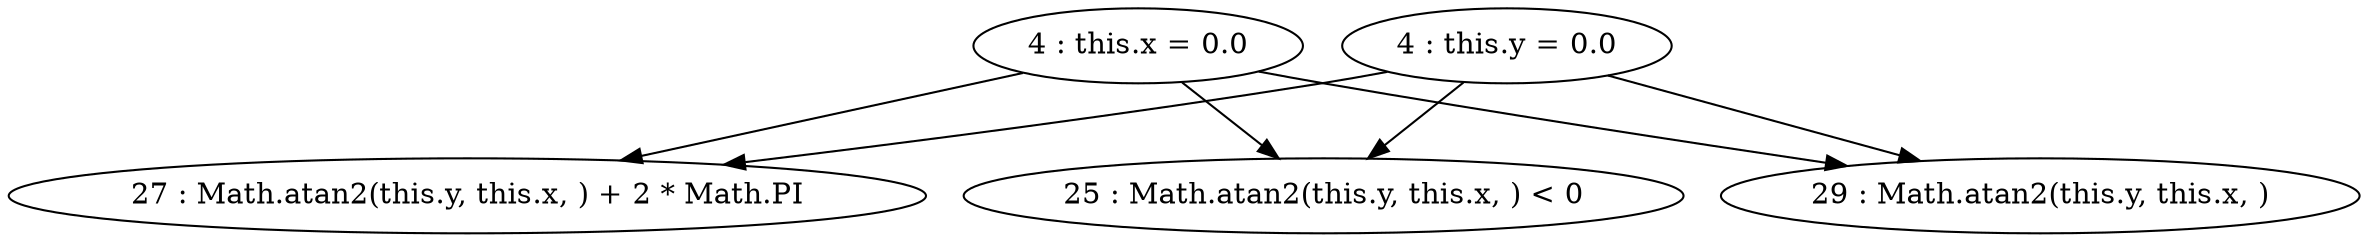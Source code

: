digraph G {
"4 : this.x = 0.0"
"4 : this.x = 0.0" -> "27 : Math.atan2(this.y, this.x, ) + 2 * Math.PI"
"4 : this.x = 0.0" -> "25 : Math.atan2(this.y, this.x, ) < 0"
"4 : this.x = 0.0" -> "29 : Math.atan2(this.y, this.x, )"
"4 : this.y = 0.0"
"4 : this.y = 0.0" -> "27 : Math.atan2(this.y, this.x, ) + 2 * Math.PI"
"4 : this.y = 0.0" -> "25 : Math.atan2(this.y, this.x, ) < 0"
"4 : this.y = 0.0" -> "29 : Math.atan2(this.y, this.x, )"
"25 : Math.atan2(this.y, this.x, ) < 0"
"27 : Math.atan2(this.y, this.x, ) + 2 * Math.PI"
"29 : Math.atan2(this.y, this.x, )"
}